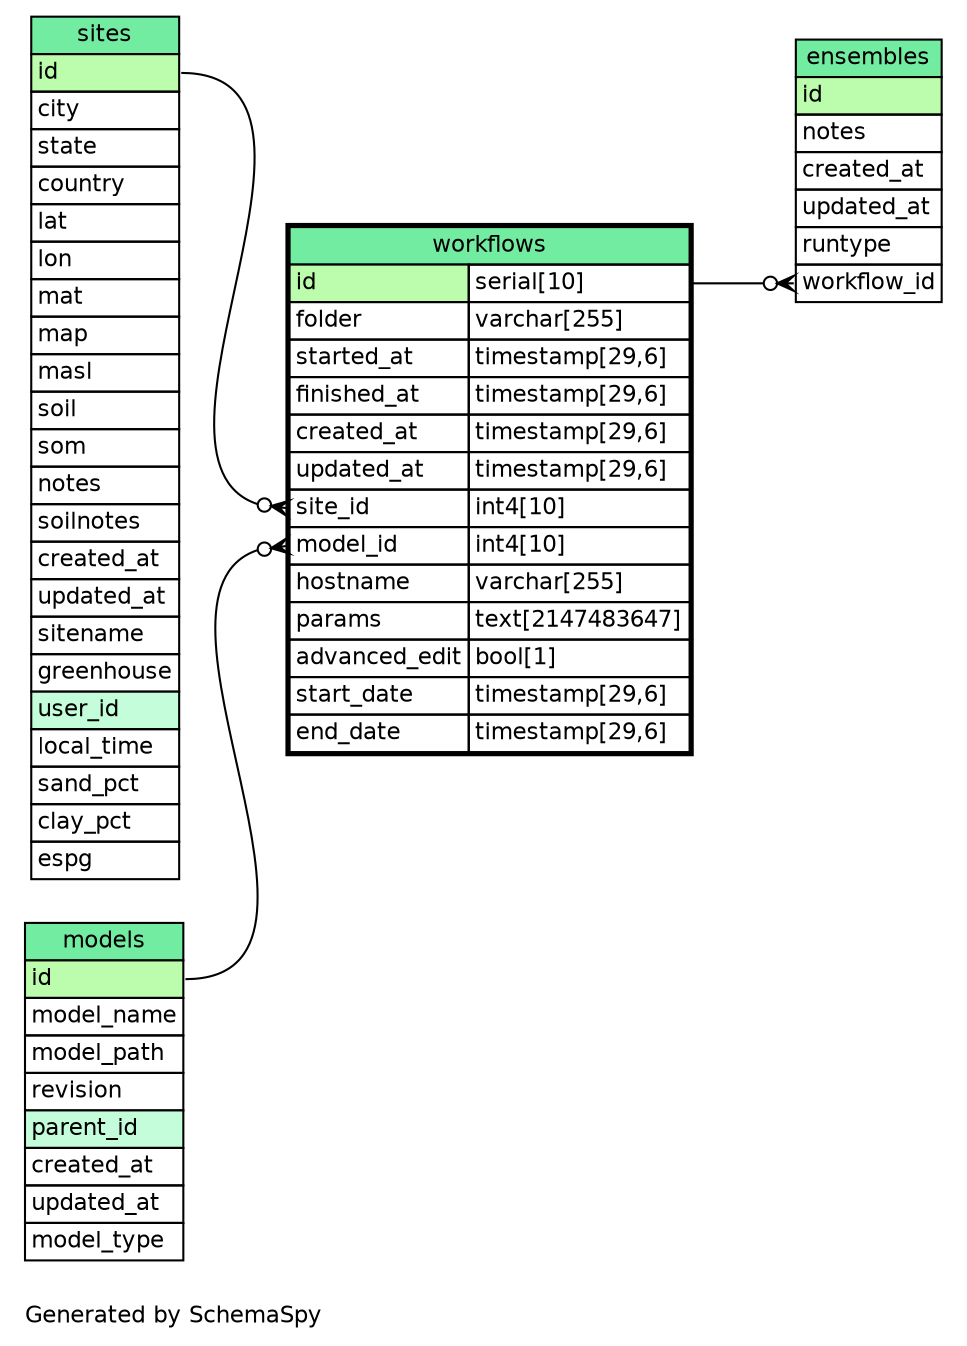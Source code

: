 // dot 2.26.3 on Linux 3.8.0-39-generic
// SchemaSpy rev Unknown
digraph "oneDegreeRelationshipsDiagram" {
  graph [
    rankdir="RL"
    bgcolor="#ffffff"
    label="\nGenerated by SchemaSpy"
    labeljust="l"
    nodesep="0.18"
    ranksep="0.46"
    fontname="Helvetica"
    fontsize="11"
  ];
  node [
    fontname="Helvetica"
    fontsize="11"
    shape="plaintext"
  ];
  edge [
    arrowsize="0.8"
  ];
  "ensembles":"workflow_id":w -> "workflows":"id.type":e [arrowhead=none dir=back arrowtail=crowodot];
  "workflows":"model_id":w -> "models":"id":e [arrowhead=none dir=back arrowtail=crowodot];
  "workflows":"site_id":w -> "sites":"id":e [arrowhead=none dir=back arrowtail=crowodot];
  "ensembles" [
    label=<
    <TABLE BORDER="0" CELLBORDER="1" CELLSPACING="0" BGCOLOR="#FFFFFF">
      <TR><TD COLSPAN="4" BGCOLOR="#72ECA1" ALIGN="CENTER">ensembles</TD></TR>
      <TR><TD PORT="id" COLSPAN="4" BGCOLOR="#bcfdad !important" ALIGN="LEFT">id</TD></TR>
      <TR><TD PORT="notes" COLSPAN="4" ALIGN="LEFT">notes</TD></TR>
      <TR><TD PORT="created_at" COLSPAN="4" ALIGN="LEFT">created_at</TD></TR>
      <TR><TD PORT="updated_at" COLSPAN="4" ALIGN="LEFT">updated_at</TD></TR>
      <TR><TD PORT="runtype" COLSPAN="4" ALIGN="LEFT">runtype</TD></TR>
      <TR><TD PORT="workflow_id" COLSPAN="4" ALIGN="LEFT">workflow_id</TD></TR>
    </TABLE>>
    URL="ensembles.html"
    tooltip="ensembles"
  ];
  "models" [
    label=<
    <TABLE BORDER="0" CELLBORDER="1" CELLSPACING="0" BGCOLOR="#FFFFFF">
      <TR><TD COLSPAN="4" BGCOLOR="#72ECA1" ALIGN="CENTER">models</TD></TR>
      <TR><TD PORT="id" COLSPAN="4" BGCOLOR="#bcfdad !important" ALIGN="LEFT">id</TD></TR>
      <TR><TD PORT="model_name" COLSPAN="4" ALIGN="LEFT">model_name</TD></TR>
      <TR><TD PORT="model_path" COLSPAN="4" ALIGN="LEFT">model_path</TD></TR>
      <TR><TD PORT="revision" COLSPAN="4" ALIGN="LEFT">revision</TD></TR>
      <TR><TD PORT="parent_id" COLSPAN="4" BGCOLOR="#c4fdda !important" ALIGN="LEFT">parent_id</TD></TR>
      <TR><TD PORT="created_at" COLSPAN="4" ALIGN="LEFT">created_at</TD></TR>
      <TR><TD PORT="updated_at" COLSPAN="4" ALIGN="LEFT">updated_at</TD></TR>
      <TR><TD PORT="model_type" COLSPAN="4" ALIGN="LEFT">model_type</TD></TR>
    </TABLE>>
    URL="models.html"
    tooltip="models"
  ];
  "sites" [
    label=<
    <TABLE BORDER="0" CELLBORDER="1" CELLSPACING="0" BGCOLOR="#FFFFFF">
      <TR><TD COLSPAN="4" BGCOLOR="#72ECA1" ALIGN="CENTER">sites</TD></TR>
      <TR><TD PORT="id" COLSPAN="4" BGCOLOR="#bcfdad !important" ALIGN="LEFT">id</TD></TR>
      <TR><TD PORT="city" COLSPAN="4" ALIGN="LEFT">city</TD></TR>
      <TR><TD PORT="state" COLSPAN="4" ALIGN="LEFT">state</TD></TR>
      <TR><TD PORT="country" COLSPAN="4" ALIGN="LEFT">country</TD></TR>
      <TR><TD PORT="lat" COLSPAN="4" ALIGN="LEFT">lat</TD></TR>
      <TR><TD PORT="lon" COLSPAN="4" ALIGN="LEFT">lon</TD></TR>
      <TR><TD PORT="mat" COLSPAN="4" ALIGN="LEFT">mat</TD></TR>
      <TR><TD PORT="map" COLSPAN="4" ALIGN="LEFT">map</TD></TR>
      <TR><TD PORT="masl" COLSPAN="4" ALIGN="LEFT">masl</TD></TR>
      <TR><TD PORT="soil" COLSPAN="4" ALIGN="LEFT">soil</TD></TR>
      <TR><TD PORT="som" COLSPAN="4" ALIGN="LEFT">som</TD></TR>
      <TR><TD PORT="notes" COLSPAN="4" ALIGN="LEFT">notes</TD></TR>
      <TR><TD PORT="soilnotes" COLSPAN="4" ALIGN="LEFT">soilnotes</TD></TR>
      <TR><TD PORT="created_at" COLSPAN="4" ALIGN="LEFT">created_at</TD></TR>
      <TR><TD PORT="updated_at" COLSPAN="4" ALIGN="LEFT">updated_at</TD></TR>
      <TR><TD PORT="sitename" COLSPAN="4" ALIGN="LEFT">sitename</TD></TR>
      <TR><TD PORT="greenhouse" COLSPAN="4" ALIGN="LEFT">greenhouse</TD></TR>
      <TR><TD PORT="user_id" COLSPAN="4" BGCOLOR="#c4fdda !important" ALIGN="LEFT">user_id</TD></TR>
      <TR><TD PORT="local_time" COLSPAN="4" ALIGN="LEFT">local_time</TD></TR>
      <TR><TD PORT="sand_pct" COLSPAN="4" ALIGN="LEFT">sand_pct</TD></TR>
      <TR><TD PORT="clay_pct" COLSPAN="4" ALIGN="LEFT">clay_pct</TD></TR>
      <TR><TD PORT="espg" COLSPAN="4" ALIGN="LEFT">espg</TD></TR>
    </TABLE>>
    URL="sites.html"
    tooltip="sites"
  ];
  "workflows" [
    label=<
    <TABLE BORDER="2" CELLBORDER="1" CELLSPACING="0" BGCOLOR="#FFFFFF">
      <TR><TD COLSPAN="4" BGCOLOR="#72ECA1" ALIGN="CENTER">workflows</TD></TR>
      <TR><TD PORT="id" COLSPAN="3" BGCOLOR="#bcfdad !important" ALIGN="LEFT">id</TD><TD PORT="id.type" ALIGN="LEFT">serial[10]</TD></TR>
      <TR><TD PORT="folder" COLSPAN="3" ALIGN="LEFT">folder</TD><TD PORT="folder.type" ALIGN="LEFT">varchar[255]</TD></TR>
      <TR><TD PORT="started_at" COLSPAN="3" ALIGN="LEFT">started_at</TD><TD PORT="started_at.type" ALIGN="LEFT">timestamp[29,6]</TD></TR>
      <TR><TD PORT="finished_at" COLSPAN="3" ALIGN="LEFT">finished_at</TD><TD PORT="finished_at.type" ALIGN="LEFT">timestamp[29,6]</TD></TR>
      <TR><TD PORT="created_at" COLSPAN="3" ALIGN="LEFT">created_at</TD><TD PORT="created_at.type" ALIGN="LEFT">timestamp[29,6]</TD></TR>
      <TR><TD PORT="updated_at" COLSPAN="3" ALIGN="LEFT">updated_at</TD><TD PORT="updated_at.type" ALIGN="LEFT">timestamp[29,6]</TD></TR>
      <TR><TD PORT="site_id" COLSPAN="3" ALIGN="LEFT">site_id</TD><TD PORT="site_id.type" ALIGN="LEFT">int4[10]</TD></TR>
      <TR><TD PORT="model_id" COLSPAN="3" ALIGN="LEFT">model_id</TD><TD PORT="model_id.type" ALIGN="LEFT">int4[10]</TD></TR>
      <TR><TD PORT="hostname" COLSPAN="3" ALIGN="LEFT">hostname</TD><TD PORT="hostname.type" ALIGN="LEFT">varchar[255]</TD></TR>
      <TR><TD PORT="params" COLSPAN="3" ALIGN="LEFT">params</TD><TD PORT="params.type" ALIGN="LEFT">text[2147483647]</TD></TR>
      <TR><TD PORT="advanced_edit" COLSPAN="3" ALIGN="LEFT">advanced_edit</TD><TD PORT="advanced_edit.type" ALIGN="LEFT">bool[1]</TD></TR>
      <TR><TD PORT="start_date" COLSPAN="3" ALIGN="LEFT">start_date</TD><TD PORT="start_date.type" ALIGN="LEFT">timestamp[29,6]</TD></TR>
      <TR><TD PORT="end_date" COLSPAN="3" ALIGN="LEFT">end_date</TD><TD PORT="end_date.type" ALIGN="LEFT">timestamp[29,6]</TD></TR>
    </TABLE>>
    URL="workflows.html"
    tooltip="workflows"
  ];
}
